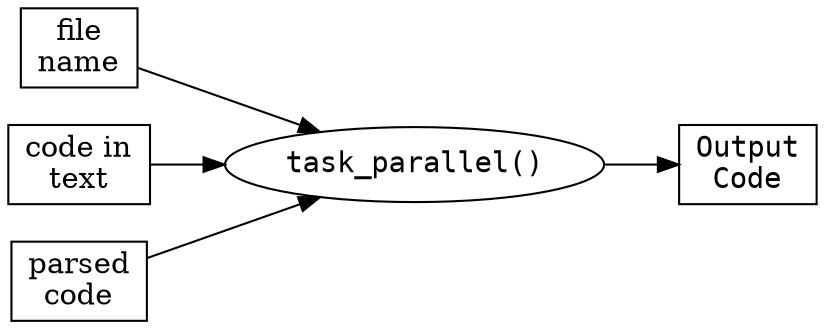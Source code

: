 digraph G {
rankdir = LR;
//rankdir = TB;

//edge [fontname = "courier"];

node [shape = "rectangle"];
file_name [label = "file\nname"];
code_in_text [label = "code in\ntext"];
parsed_code [label = "parsed\ncode"];
output [label = "Output\nCode", fontname = "courier"];

node [shape = "oval"];
task_parallel [label = "task_parallel()", fontname = "courier"];

code_in_text -> task_parallel;
file_name -> task_parallel;
parsed_code -> task_parallel;
task_parallel -> output;
}
